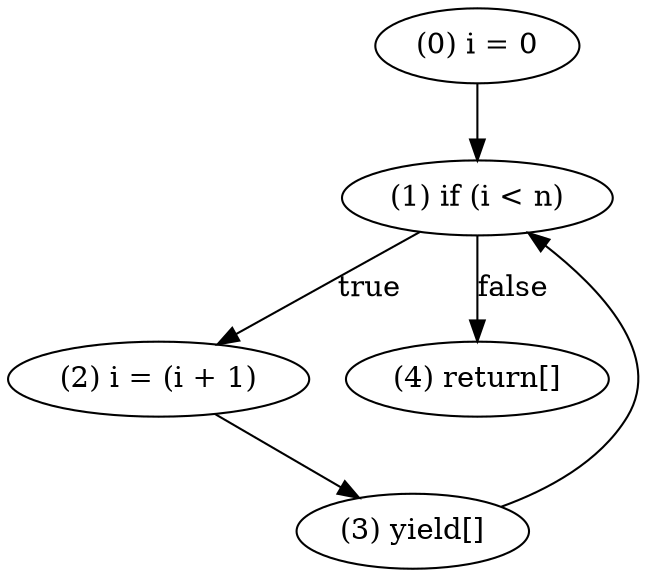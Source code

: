 digraph {
    0 [ label = "(0) i = 0" ]
    1 [ label = "(1) if (i < n)" ]
    2 [ label = "(2) i = (i + 1)" ]
    3 [ label = "(3) yield[]" ]
    4 [ label = "(4) return[]" ]
    0 -> 1 [ label = "" ]
    1 -> 4 [ label = "false" ]
    1 -> 2 [ label = "true" ]
    2 -> 3 [ label = "" ]
    3 -> 1 [ label = "" ]
}
